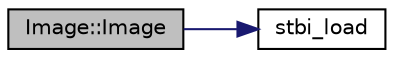 digraph "Image::Image"
{
 // LATEX_PDF_SIZE
  edge [fontname="Helvetica",fontsize="10",labelfontname="Helvetica",labelfontsize="10"];
  node [fontname="Helvetica",fontsize="10",shape=record];
  rankdir="LR";
  Node1 [label="Image::Image",height=0.2,width=0.4,color="black", fillcolor="grey75", style="filled", fontcolor="black",tooltip="Construct a new Image object from image in path."];
  Node1 -> Node2 [color="midnightblue",fontsize="10",style="solid"];
  Node2 [label="stbi_load",height=0.2,width=0.4,color="black", fillcolor="white", style="filled",URL="$stb__image_8h.html#aefdc7387857a14894bbf321e9ea4f048",tooltip=" "];
}
